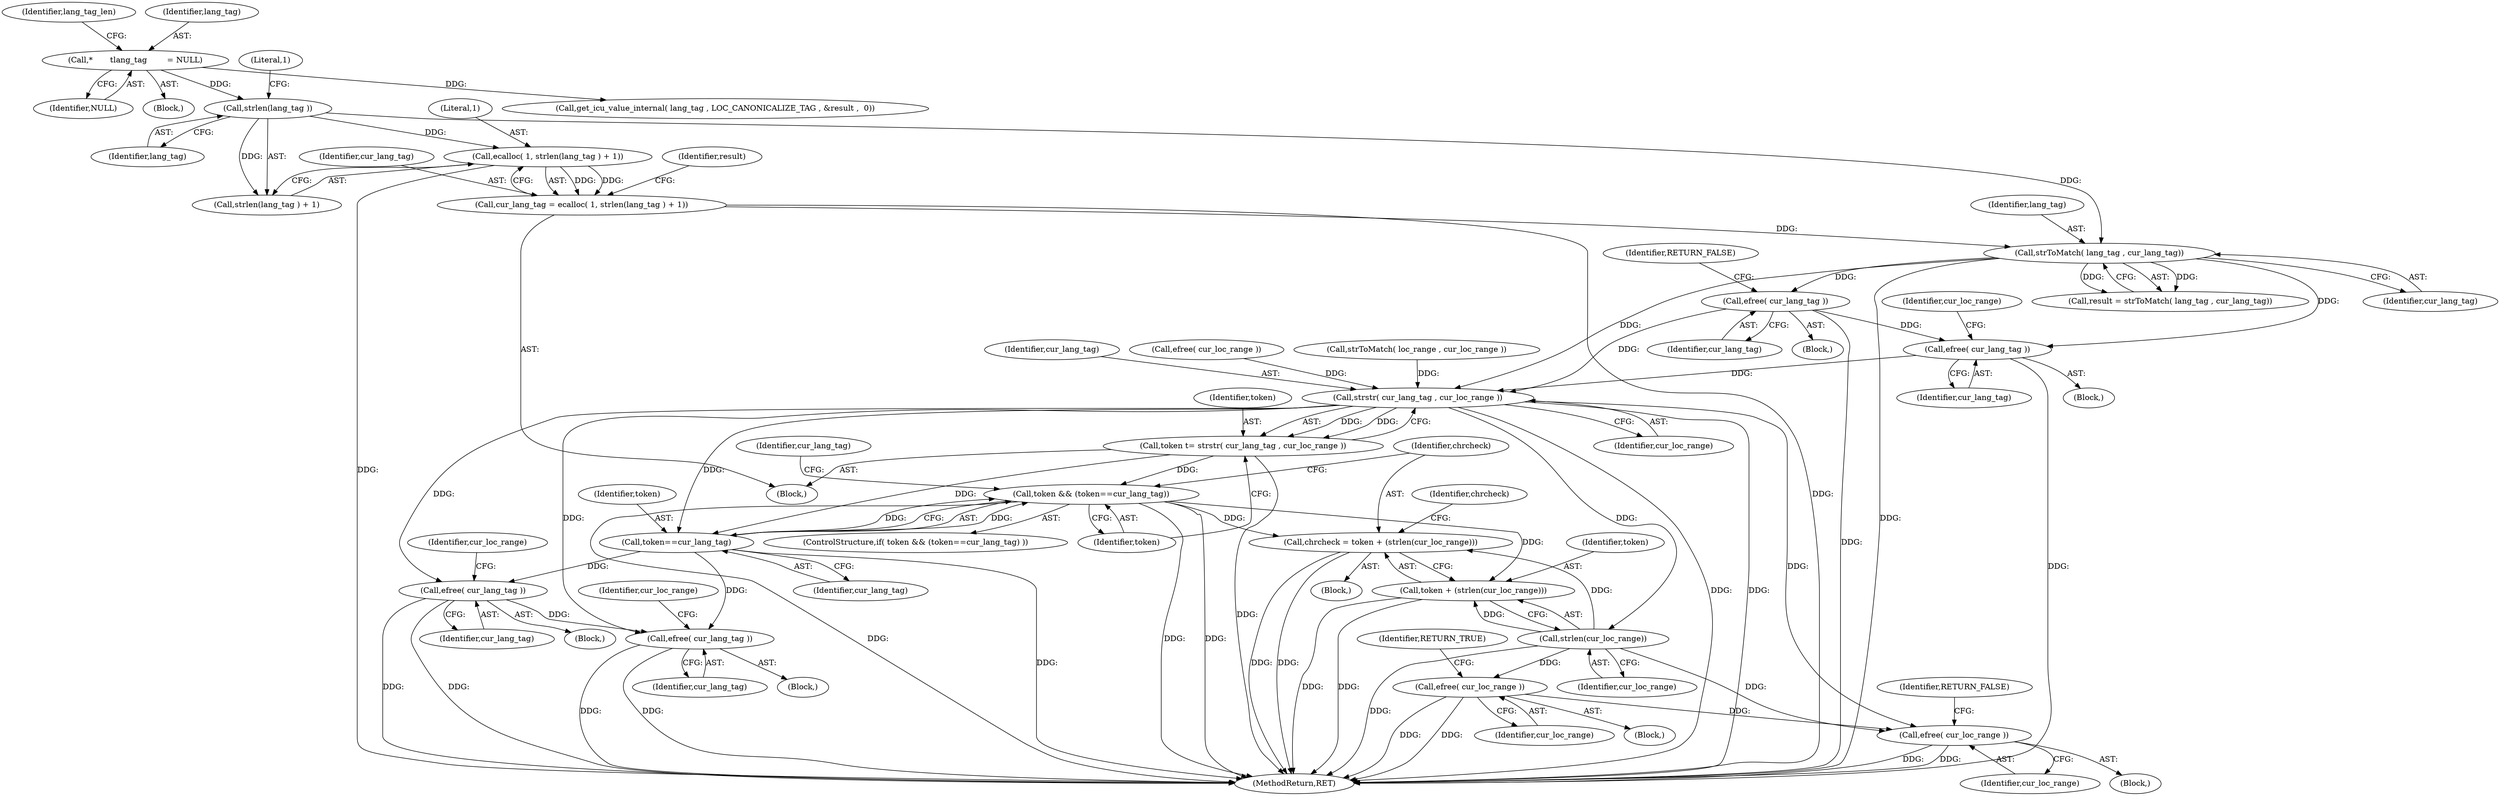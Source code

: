 digraph "0_php-src_97eff7eb57fc2320c267a949cffd622c38712484?w=1_10@API" {
"1000377" [label="(Call,efree( cur_lang_tag ))"];
"1000356" [label="(Call,efree( cur_lang_tag ))"];
"1000348" [label="(Call,strToMatch( lang_tag , cur_lang_tag))"];
"1000343" [label="(Call,strlen(lang_tag ))"];
"1000116" [label="(Call,*       \tlang_tag        = NULL)"];
"1000338" [label="(Call,cur_lang_tag = ecalloc( 1, strlen(lang_tag ) + 1))"];
"1000340" [label="(Call,ecalloc( 1, strlen(lang_tag ) + 1))"];
"1000384" [label="(Call,strstr( cur_lang_tag , cur_loc_range ))"];
"1000382" [label="(Call,token \t= strstr( cur_lang_tag , cur_loc_range ))"];
"1000388" [label="(Call,token && (token==cur_lang_tag))"];
"1000394" [label="(Call,chrcheck = token + (strlen(cur_loc_range)))"];
"1000396" [label="(Call,token + (strlen(cur_loc_range)))"];
"1000390" [label="(Call,token==cur_lang_tag)"];
"1000412" [label="(Call,efree( cur_lang_tag ))"];
"1000423" [label="(Call,efree( cur_lang_tag ))"];
"1000398" [label="(Call,strlen(cur_loc_range))"];
"1000417" [label="(Call,efree( cur_loc_range ))"];
"1000428" [label="(Call,efree( cur_loc_range ))"];
"1000394" [label="(Call,chrcheck = token + (strlen(cur_loc_range)))"];
"1000377" [label="(Call,efree( cur_lang_tag ))"];
"1000392" [label="(Identifier,cur_lang_tag)"];
"1000382" [label="(Call,token \t= strstr( cur_lang_tag , cur_loc_range ))"];
"1000338" [label="(Call,cur_lang_tag = ecalloc( 1, strlen(lang_tag ) + 1))"];
"1000397" [label="(Identifier,token)"];
"1000424" [label="(Identifier,cur_lang_tag)"];
"1000418" [label="(Identifier,cur_loc_range)"];
"1000419" [label="(Identifier,RETURN_TRUE)"];
"1000339" [label="(Identifier,cur_lang_tag)"];
"1000431" [label="(MethodReturn,RET)"];
"1000412" [label="(Call,efree( cur_lang_tag ))"];
"1000416" [label="(Block,)"];
"1000369" [label="(Call,strToMatch( loc_range , cur_loc_range ))"];
"1000387" [label="(ControlStructure,if( token && (token==cur_lang_tag) ))"];
"1000355" [label="(Block,)"];
"1000347" [label="(Identifier,result)"];
"1000384" [label="(Call,strstr( cur_lang_tag , cur_loc_range ))"];
"1000422" [label="(Block,)"];
"1000398" [label="(Call,strlen(cur_loc_range))"];
"1000426" [label="(Identifier,cur_loc_range)"];
"1000346" [label="(Call,result = strToMatch( lang_tag , cur_lang_tag))"];
"1000205" [label="(Call,get_icu_value_internal( lang_tag , LOC_CANONICALIZE_TAG , &result ,  0))"];
"1000388" [label="(Call,token && (token==cur_lang_tag))"];
"1000427" [label="(Block,)"];
"1000417" [label="(Call,efree( cur_loc_range ))"];
"1000404" [label="(Identifier,chrcheck)"];
"1000379" [label="(Call,efree( cur_loc_range ))"];
"1000383" [label="(Identifier,token)"];
"1000411" [label="(Block,)"];
"1000118" [label="(Identifier,NULL)"];
"1000348" [label="(Call,strToMatch( lang_tag , cur_lang_tag))"];
"1000340" [label="(Call,ecalloc( 1, strlen(lang_tag ) + 1))"];
"1000380" [label="(Identifier,cur_loc_range)"];
"1000386" [label="(Identifier,cur_loc_range)"];
"1000415" [label="(Identifier,cur_loc_range)"];
"1000429" [label="(Identifier,cur_loc_range)"];
"1000378" [label="(Identifier,cur_lang_tag)"];
"1000428" [label="(Call,efree( cur_loc_range ))"];
"1000413" [label="(Identifier,cur_lang_tag)"];
"1000421" [label="(Identifier,cur_lang_tag)"];
"1000116" [label="(Call,*       \tlang_tag        = NULL)"];
"1000121" [label="(Identifier,lang_tag_len)"];
"1000399" [label="(Identifier,cur_loc_range)"];
"1000337" [label="(Block,)"];
"1000390" [label="(Call,token==cur_lang_tag)"];
"1000396" [label="(Call,token + (strlen(cur_loc_range)))"];
"1000393" [label="(Block,)"];
"1000357" [label="(Identifier,cur_lang_tag)"];
"1000114" [label="(Block,)"];
"1000385" [label="(Identifier,cur_lang_tag)"];
"1000358" [label="(Identifier,RETURN_FALSE)"];
"1000350" [label="(Identifier,cur_lang_tag)"];
"1000117" [label="(Identifier,lang_tag)"];
"1000343" [label="(Call,strlen(lang_tag ))"];
"1000376" [label="(Block,)"];
"1000345" [label="(Literal,1)"];
"1000356" [label="(Call,efree( cur_lang_tag ))"];
"1000344" [label="(Identifier,lang_tag)"];
"1000423" [label="(Call,efree( cur_lang_tag ))"];
"1000389" [label="(Identifier,token)"];
"1000341" [label="(Literal,1)"];
"1000391" [label="(Identifier,token)"];
"1000342" [label="(Call,strlen(lang_tag ) + 1)"];
"1000395" [label="(Identifier,chrcheck)"];
"1000349" [label="(Identifier,lang_tag)"];
"1000430" [label="(Identifier,RETURN_FALSE)"];
"1000377" -> "1000376"  [label="AST: "];
"1000377" -> "1000378"  [label="CFG: "];
"1000378" -> "1000377"  [label="AST: "];
"1000380" -> "1000377"  [label="CFG: "];
"1000377" -> "1000431"  [label="DDG: "];
"1000356" -> "1000377"  [label="DDG: "];
"1000348" -> "1000377"  [label="DDG: "];
"1000377" -> "1000384"  [label="DDG: "];
"1000356" -> "1000355"  [label="AST: "];
"1000356" -> "1000357"  [label="CFG: "];
"1000357" -> "1000356"  [label="AST: "];
"1000358" -> "1000356"  [label="CFG: "];
"1000356" -> "1000431"  [label="DDG: "];
"1000348" -> "1000356"  [label="DDG: "];
"1000356" -> "1000384"  [label="DDG: "];
"1000348" -> "1000346"  [label="AST: "];
"1000348" -> "1000350"  [label="CFG: "];
"1000349" -> "1000348"  [label="AST: "];
"1000350" -> "1000348"  [label="AST: "];
"1000346" -> "1000348"  [label="CFG: "];
"1000348" -> "1000431"  [label="DDG: "];
"1000348" -> "1000346"  [label="DDG: "];
"1000348" -> "1000346"  [label="DDG: "];
"1000343" -> "1000348"  [label="DDG: "];
"1000338" -> "1000348"  [label="DDG: "];
"1000348" -> "1000384"  [label="DDG: "];
"1000343" -> "1000342"  [label="AST: "];
"1000343" -> "1000344"  [label="CFG: "];
"1000344" -> "1000343"  [label="AST: "];
"1000345" -> "1000343"  [label="CFG: "];
"1000343" -> "1000340"  [label="DDG: "];
"1000343" -> "1000342"  [label="DDG: "];
"1000116" -> "1000343"  [label="DDG: "];
"1000116" -> "1000114"  [label="AST: "];
"1000116" -> "1000118"  [label="CFG: "];
"1000117" -> "1000116"  [label="AST: "];
"1000118" -> "1000116"  [label="AST: "];
"1000121" -> "1000116"  [label="CFG: "];
"1000116" -> "1000205"  [label="DDG: "];
"1000338" -> "1000337"  [label="AST: "];
"1000338" -> "1000340"  [label="CFG: "];
"1000339" -> "1000338"  [label="AST: "];
"1000340" -> "1000338"  [label="AST: "];
"1000347" -> "1000338"  [label="CFG: "];
"1000338" -> "1000431"  [label="DDG: "];
"1000340" -> "1000338"  [label="DDG: "];
"1000340" -> "1000338"  [label="DDG: "];
"1000340" -> "1000342"  [label="CFG: "];
"1000341" -> "1000340"  [label="AST: "];
"1000342" -> "1000340"  [label="AST: "];
"1000340" -> "1000431"  [label="DDG: "];
"1000384" -> "1000382"  [label="AST: "];
"1000384" -> "1000386"  [label="CFG: "];
"1000385" -> "1000384"  [label="AST: "];
"1000386" -> "1000384"  [label="AST: "];
"1000382" -> "1000384"  [label="CFG: "];
"1000384" -> "1000431"  [label="DDG: "];
"1000384" -> "1000431"  [label="DDG: "];
"1000384" -> "1000382"  [label="DDG: "];
"1000384" -> "1000382"  [label="DDG: "];
"1000379" -> "1000384"  [label="DDG: "];
"1000369" -> "1000384"  [label="DDG: "];
"1000384" -> "1000390"  [label="DDG: "];
"1000384" -> "1000398"  [label="DDG: "];
"1000384" -> "1000412"  [label="DDG: "];
"1000384" -> "1000423"  [label="DDG: "];
"1000384" -> "1000428"  [label="DDG: "];
"1000382" -> "1000337"  [label="AST: "];
"1000383" -> "1000382"  [label="AST: "];
"1000389" -> "1000382"  [label="CFG: "];
"1000382" -> "1000431"  [label="DDG: "];
"1000382" -> "1000388"  [label="DDG: "];
"1000382" -> "1000390"  [label="DDG: "];
"1000388" -> "1000387"  [label="AST: "];
"1000388" -> "1000389"  [label="CFG: "];
"1000388" -> "1000390"  [label="CFG: "];
"1000389" -> "1000388"  [label="AST: "];
"1000390" -> "1000388"  [label="AST: "];
"1000395" -> "1000388"  [label="CFG: "];
"1000421" -> "1000388"  [label="CFG: "];
"1000388" -> "1000431"  [label="DDG: "];
"1000388" -> "1000431"  [label="DDG: "];
"1000388" -> "1000431"  [label="DDG: "];
"1000390" -> "1000388"  [label="DDG: "];
"1000390" -> "1000388"  [label="DDG: "];
"1000388" -> "1000394"  [label="DDG: "];
"1000388" -> "1000396"  [label="DDG: "];
"1000394" -> "1000393"  [label="AST: "];
"1000394" -> "1000396"  [label="CFG: "];
"1000395" -> "1000394"  [label="AST: "];
"1000396" -> "1000394"  [label="AST: "];
"1000404" -> "1000394"  [label="CFG: "];
"1000394" -> "1000431"  [label="DDG: "];
"1000394" -> "1000431"  [label="DDG: "];
"1000398" -> "1000394"  [label="DDG: "];
"1000396" -> "1000398"  [label="CFG: "];
"1000397" -> "1000396"  [label="AST: "];
"1000398" -> "1000396"  [label="AST: "];
"1000396" -> "1000431"  [label="DDG: "];
"1000396" -> "1000431"  [label="DDG: "];
"1000398" -> "1000396"  [label="DDG: "];
"1000390" -> "1000392"  [label="CFG: "];
"1000391" -> "1000390"  [label="AST: "];
"1000392" -> "1000390"  [label="AST: "];
"1000390" -> "1000431"  [label="DDG: "];
"1000390" -> "1000412"  [label="DDG: "];
"1000390" -> "1000423"  [label="DDG: "];
"1000412" -> "1000411"  [label="AST: "];
"1000412" -> "1000413"  [label="CFG: "];
"1000413" -> "1000412"  [label="AST: "];
"1000415" -> "1000412"  [label="CFG: "];
"1000412" -> "1000431"  [label="DDG: "];
"1000412" -> "1000431"  [label="DDG: "];
"1000412" -> "1000423"  [label="DDG: "];
"1000423" -> "1000422"  [label="AST: "];
"1000423" -> "1000424"  [label="CFG: "];
"1000424" -> "1000423"  [label="AST: "];
"1000426" -> "1000423"  [label="CFG: "];
"1000423" -> "1000431"  [label="DDG: "];
"1000423" -> "1000431"  [label="DDG: "];
"1000398" -> "1000399"  [label="CFG: "];
"1000399" -> "1000398"  [label="AST: "];
"1000398" -> "1000431"  [label="DDG: "];
"1000398" -> "1000417"  [label="DDG: "];
"1000398" -> "1000428"  [label="DDG: "];
"1000417" -> "1000416"  [label="AST: "];
"1000417" -> "1000418"  [label="CFG: "];
"1000418" -> "1000417"  [label="AST: "];
"1000419" -> "1000417"  [label="CFG: "];
"1000417" -> "1000431"  [label="DDG: "];
"1000417" -> "1000431"  [label="DDG: "];
"1000417" -> "1000428"  [label="DDG: "];
"1000428" -> "1000427"  [label="AST: "];
"1000428" -> "1000429"  [label="CFG: "];
"1000429" -> "1000428"  [label="AST: "];
"1000430" -> "1000428"  [label="CFG: "];
"1000428" -> "1000431"  [label="DDG: "];
"1000428" -> "1000431"  [label="DDG: "];
}
